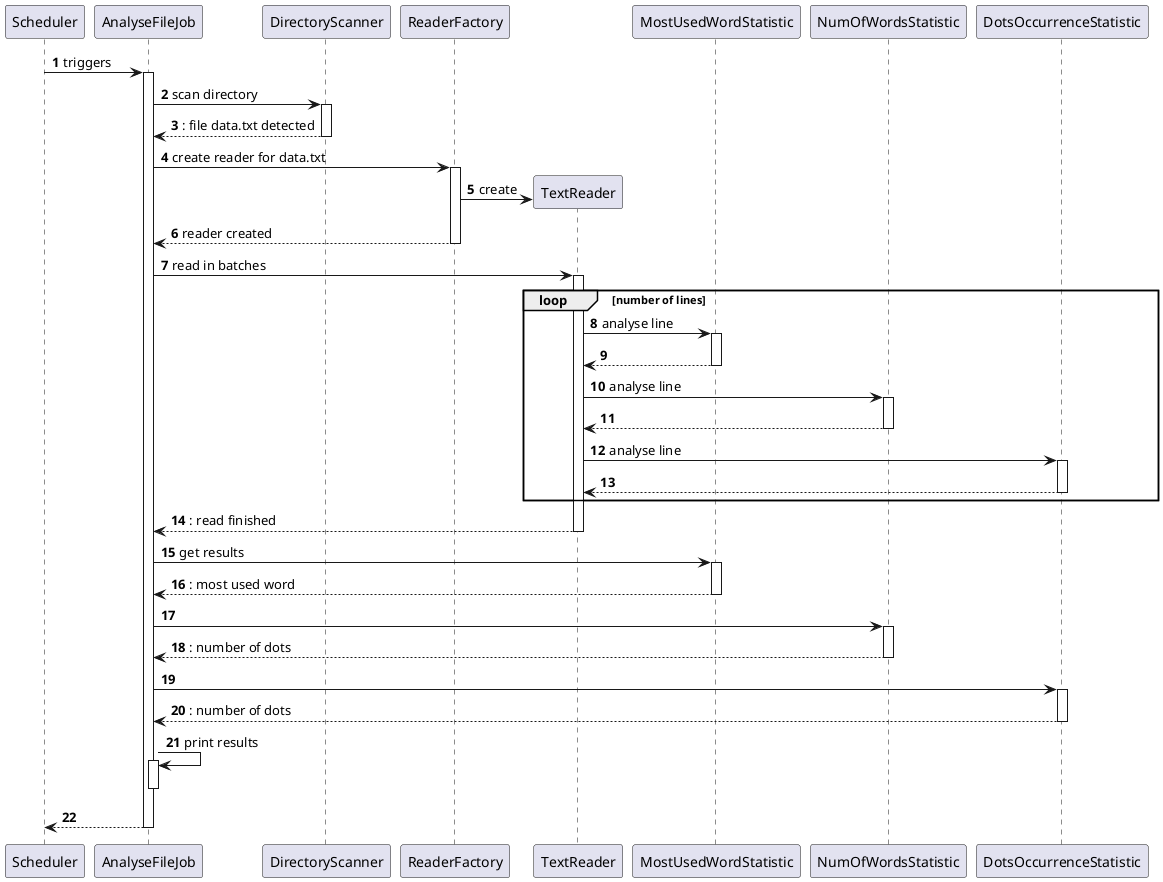 @startuml
'https://plantuml.com/sequence-diagram

autonumber
autoactivate on

Scheduler -> AnalyseFileJob: triggers
AnalyseFileJob -> DirectoryScanner: scan directory
return: file data.txt detected
AnalyseFileJob -> ReaderFactory: create reader for data.txt
ReaderFactory -> TextReader **: create
return reader created
AnalyseFileJob -> TextReader: read in batches
    loop number of lines
        TextReader -> MostUsedWordStatistic: analyse line
        return
        TextReader -> NumOfWordsStatistic: analyse line
        return
        TextReader -> DotsOccurrenceStatistic: analyse line
        return
    end
return: read finished
AnalyseFileJob -> MostUsedWordStatistic: get results
return: most used word
AnalyseFileJob -> NumOfWordsStatistic
return: number of dots
AnalyseFileJob -> DotsOccurrenceStatistic
return: number of dots
AnalyseFileJob -> AnalyseFileJob: print results
deactivate AnalyseFileJob
return
@enduml